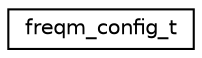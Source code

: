 digraph "Graphical Class Hierarchy"
{
 // LATEX_PDF_SIZE
  edge [fontname="Helvetica",fontsize="10",labelfontname="Helvetica",labelfontsize="10"];
  node [fontname="Helvetica",fontsize="10",shape=record];
  rankdir="LR";
  Node0 [label="freqm_config_t",height=0.2,width=0.4,color="black", fillcolor="white", style="filled",URL="$structfreqm__config__t.html",tooltip="Frequency meter configuration."];
}
